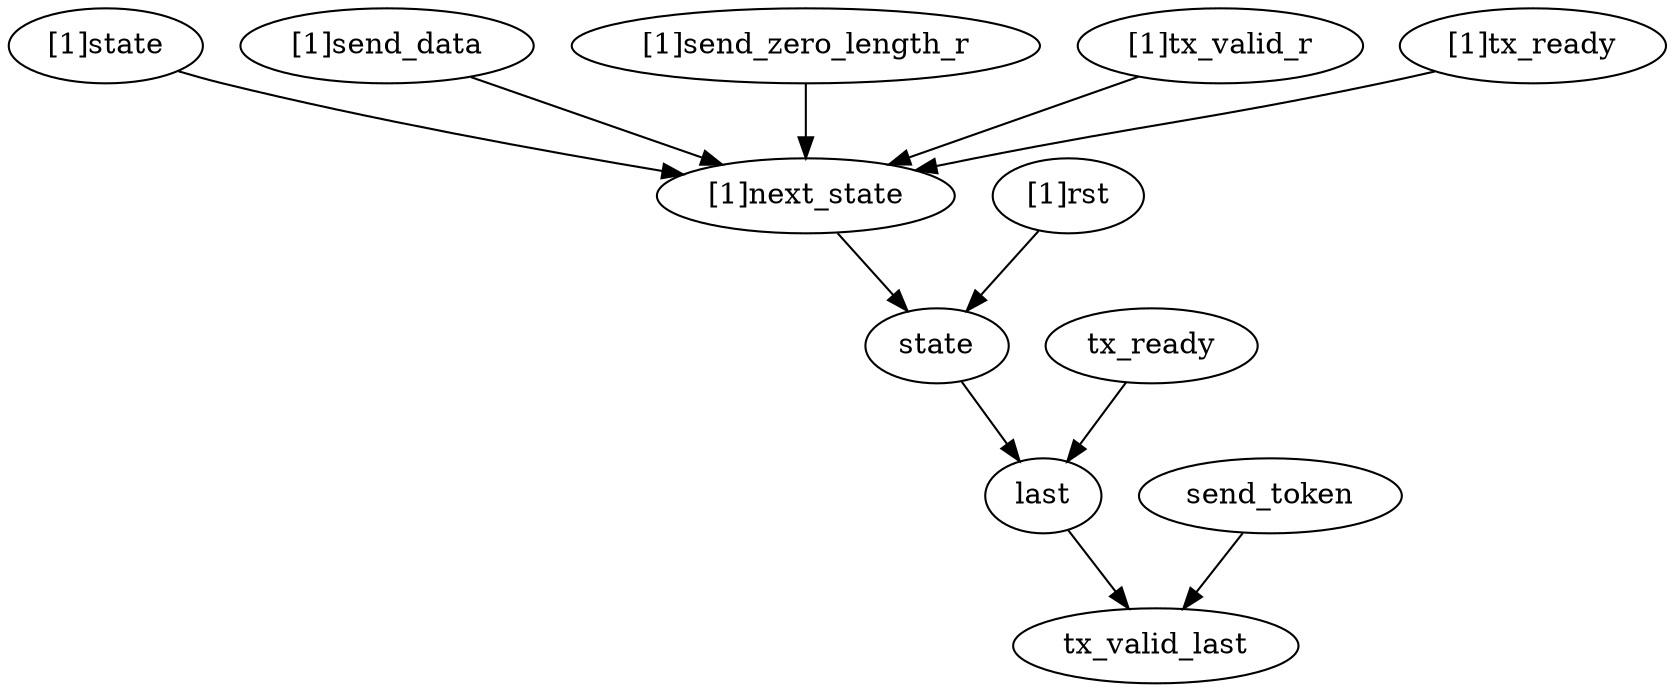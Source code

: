 strict digraph "" {
	"[1]state"	 [complexity=9,
		importance=0.846466447333,
		rank=0.0940518274814];
	"[1]next_state"	 [complexity=6,
		importance=0.116972491348,
		rank=0.0194954152247];
	"[1]state" -> "[1]next_state";
	last	 [complexity=3,
		importance=0.0318604083423,
		rank=0.0106201361141];
	tx_valid_last	 [complexity=0,
		importance=0.0166841017124,
		rank=0.0];
	last -> tx_valid_last;
	"[1]rst"	 [complexity=5,
		importance=0.195970675472,
		rank=0.0391941350943];
	state	 [complexity=4,
		importance=0.0913798245779,
		rank=0.0228449561445];
	"[1]rst" -> state;
	"[1]next_state" -> state;
	send_token	 [complexity=3,
		importance=0.0298951280283,
		rank=0.00996504267609];
	send_token -> tx_valid_last;
	"[1]send_data"	 [complexity=12,
		importance=0.48110099171,
		rank=0.0400917493091];
	"[1]send_data" -> "[1]next_state";
	state -> last;
	"[1]send_zero_length_r"	 [complexity=8,
		importance=0.253761587631,
		rank=0.0317201984539];
	"[1]send_zero_length_r" -> "[1]next_state";
	tx_ready	 [complexity=5,
		importance=0.0769318430004,
		rank=0.0153863686001];
	tx_ready -> last;
	"[1]tx_valid_r"	 [complexity=9,
		importance=0.142753080226,
		rank=0.0158614533585];
	"[1]tx_valid_r" -> "[1]next_state";
	"[1]tx_ready"	 [complexity=11,
		importance=0.364128500361,
		rank=0.0331025909419];
	"[1]tx_ready" -> "[1]next_state";
}
